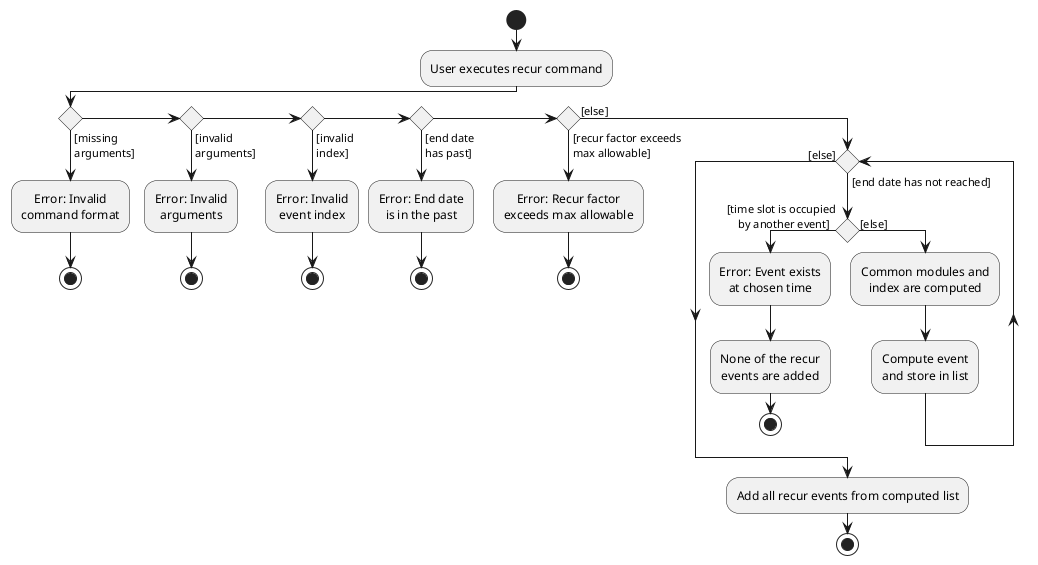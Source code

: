 @startuml
skinparam defaultTextAlignment center
start
:User executes recur command;

'Since the beta syntax does not support placing the condition outside the
'diamond we place it as the true branch instead.

if () then ([missing
arguments])
    :Error: Invalid
    command format;
stop
else if () then ([invalid
arguments])
    :Error: Invalid
    arguments;
stop
else if () then ([invalid
index])
    :Error: Invalid
    event index;
stop
else if () then ([end date
has past])
    :Error: End date
    is in the past;
stop
else if () then ([recur factor exceeds
max allowable])
    :Error: Recur factor
    exceeds max allowable;
stop
else ([else])
while () is ([end date has not reached])
    if () then ([time slot is occupied
    by another event])
        :Error: Event exists
        at chosen time;
        :None of the recur
        events are added;
    stop;
    else ([else])
    :Common modules and
    index are computed;
    :Compute event
    and store in list;
    endif
endwhile ([else])
:Add all recur events from computed list;
stop
@enduml

